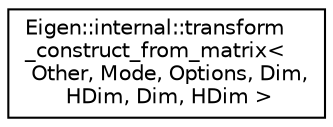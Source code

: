 digraph "Graphical Class Hierarchy"
{
  edge [fontname="Helvetica",fontsize="10",labelfontname="Helvetica",labelfontsize="10"];
  node [fontname="Helvetica",fontsize="10",shape=record];
  rankdir="LR";
  Node1 [label="Eigen::internal::transform\l_construct_from_matrix\<\l Other, Mode, Options, Dim,\l HDim, Dim, HDim \>",height=0.2,width=0.4,color="black", fillcolor="white", style="filled",URL="$struct_eigen_1_1internal_1_1transform__construct__from__matrix_3_01_other_00_01_mode_00_01_optio2861b11cb783feb790ab70300c43bf0a.html"];
}
